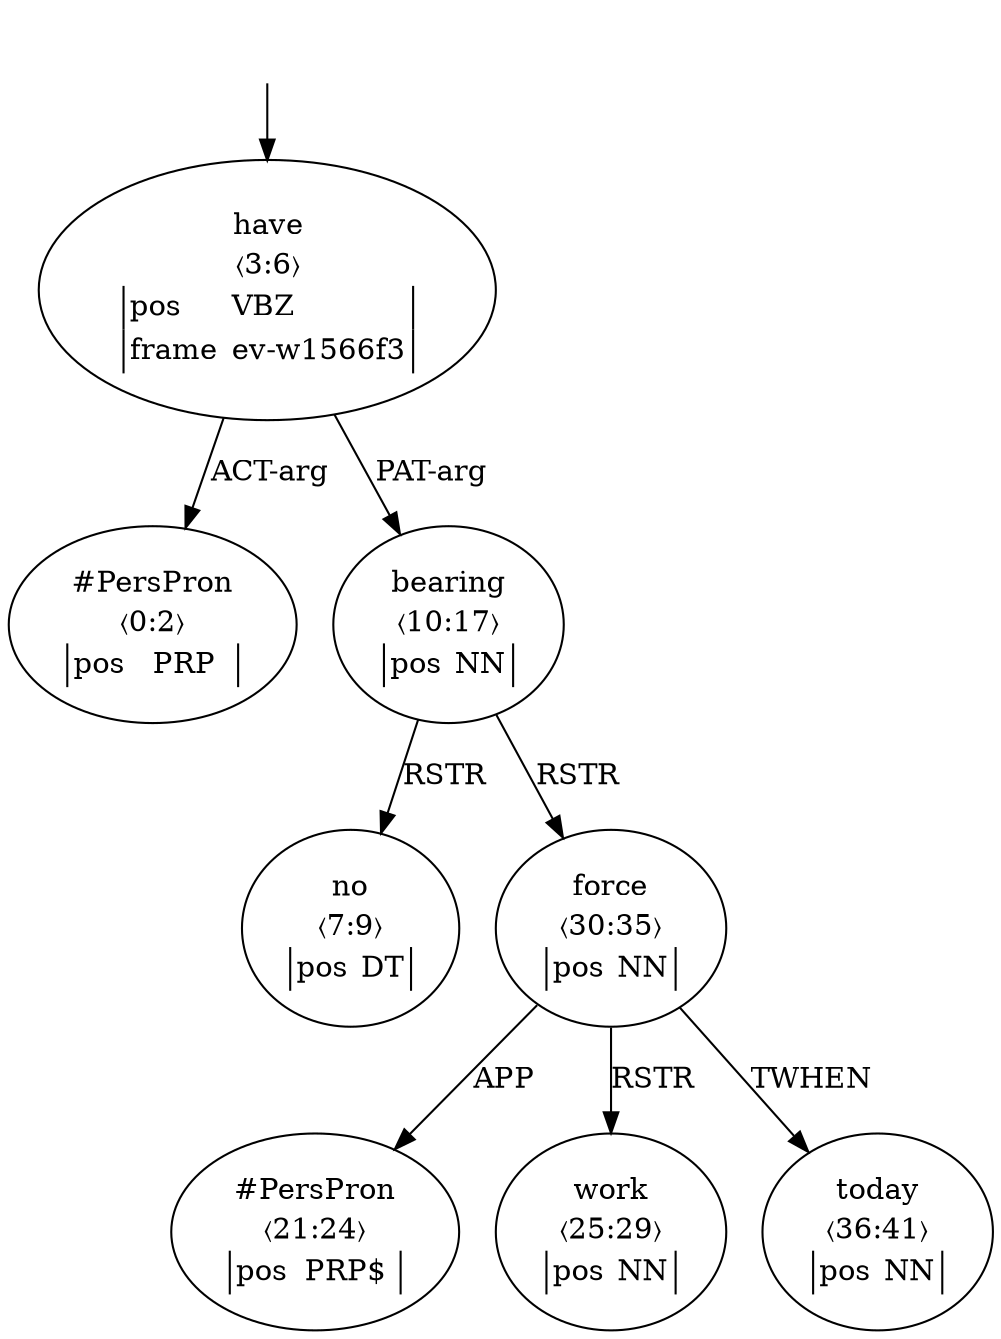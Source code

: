 digraph "20003030" {
  top [ style=invis ];
  top -> 1;
  0 [ label=<<table align="center" border="0" cellspacing="0"><tr><td colspan="2">#PersPron</td></tr><tr><td colspan="2">〈0:2〉</td></tr><tr><td sides="l" border="1" align="left">pos</td><td sides="r" border="1" align="left">PRP</td></tr></table>> ];
  1 [ label=<<table align="center" border="0" cellspacing="0"><tr><td colspan="2">have</td></tr><tr><td colspan="2">〈3:6〉</td></tr><tr><td sides="l" border="1" align="left">pos</td><td sides="r" border="1" align="left">VBZ</td></tr><tr><td sides="l" border="1" align="left">frame</td><td sides="r" border="1" align="left">ev-w1566f3</td></tr></table>> ];
  2 [ label=<<table align="center" border="0" cellspacing="0"><tr><td colspan="2">no</td></tr><tr><td colspan="2">〈7:9〉</td></tr><tr><td sides="l" border="1" align="left">pos</td><td sides="r" border="1" align="left">DT</td></tr></table>> ];
  3 [ label=<<table align="center" border="0" cellspacing="0"><tr><td colspan="2">bearing</td></tr><tr><td colspan="2">〈10:17〉</td></tr><tr><td sides="l" border="1" align="left">pos</td><td sides="r" border="1" align="left">NN</td></tr></table>> ];
  5 [ label=<<table align="center" border="0" cellspacing="0"><tr><td colspan="2">#PersPron</td></tr><tr><td colspan="2">〈21:24〉</td></tr><tr><td sides="l" border="1" align="left">pos</td><td sides="r" border="1" align="left">PRP$</td></tr></table>> ];
  6 [ label=<<table align="center" border="0" cellspacing="0"><tr><td colspan="2">work</td></tr><tr><td colspan="2">〈25:29〉</td></tr><tr><td sides="l" border="1" align="left">pos</td><td sides="r" border="1" align="left">NN</td></tr></table>> ];
  7 [ label=<<table align="center" border="0" cellspacing="0"><tr><td colspan="2">force</td></tr><tr><td colspan="2">〈30:35〉</td></tr><tr><td sides="l" border="1" align="left">pos</td><td sides="r" border="1" align="left">NN</td></tr></table>> ];
  8 [ label=<<table align="center" border="0" cellspacing="0"><tr><td colspan="2">today</td></tr><tr><td colspan="2">〈36:41〉</td></tr><tr><td sides="l" border="1" align="left">pos</td><td sides="r" border="1" align="left">NN</td></tr></table>> ];
  3 -> 7 [ label="RSTR" ];
  7 -> 6 [ label="RSTR" ];
  1 -> 3 [ label="PAT-arg" ];
  7 -> 5 [ label="APP" ];
  7 -> 8 [ label="TWHEN" ];
  3 -> 2 [ label="RSTR" ];
  1 -> 0 [ label="ACT-arg" ];
}


